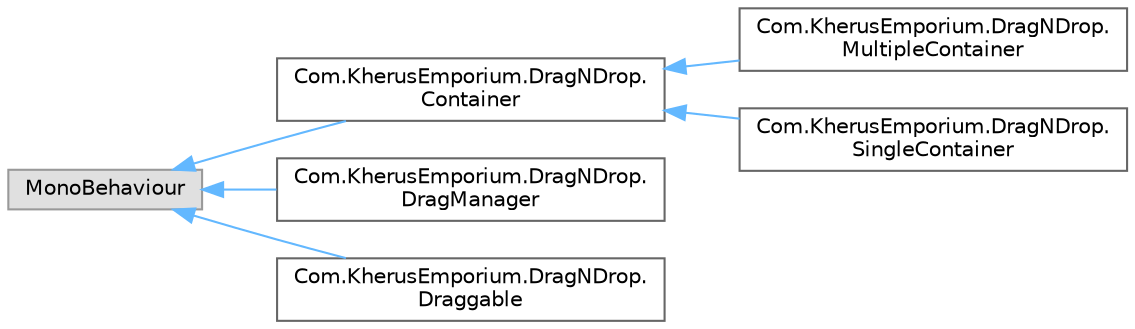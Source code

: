 digraph "Graphical Class Hierarchy"
{
 // LATEX_PDF_SIZE
  bgcolor="transparent";
  edge [fontname=Helvetica,fontsize=10,labelfontname=Helvetica,labelfontsize=10];
  node [fontname=Helvetica,fontsize=10,shape=box,height=0.2,width=0.4];
  rankdir="LR";
  Node0 [id="Node000000",label="MonoBehaviour",height=0.2,width=0.4,color="grey60", fillcolor="#E0E0E0", style="filled",tooltip=" "];
  Node0 -> Node1 [id="edge5_Node000000_Node000001",dir="back",color="steelblue1",style="solid",tooltip=" "];
  Node1 [id="Node000001",label="Com.KherusEmporium.DragNDrop.\lContainer",height=0.2,width=0.4,color="grey40", fillcolor="white", style="filled",URL="$class_com_1_1_kherus_emporium_1_1_drag_n_drop_1_1_container.html",tooltip=" "];
  Node1 -> Node2 [id="edge6_Node000001_Node000002",dir="back",color="steelblue1",style="solid",tooltip=" "];
  Node2 [id="Node000002",label="Com.KherusEmporium.DragNDrop.\lMultipleContainer",height=0.2,width=0.4,color="grey40", fillcolor="white", style="filled",URL="$class_com_1_1_kherus_emporium_1_1_drag_n_drop_1_1_multiple_container.html",tooltip=" "];
  Node1 -> Node3 [id="edge7_Node000001_Node000003",dir="back",color="steelblue1",style="solid",tooltip=" "];
  Node3 [id="Node000003",label="Com.KherusEmporium.DragNDrop.\lSingleContainer",height=0.2,width=0.4,color="grey40", fillcolor="white", style="filled",URL="$class_com_1_1_kherus_emporium_1_1_drag_n_drop_1_1_single_container.html",tooltip=" "];
  Node0 -> Node4 [id="edge8_Node000000_Node000004",dir="back",color="steelblue1",style="solid",tooltip=" "];
  Node4 [id="Node000004",label="Com.KherusEmporium.DragNDrop.\lDragManager",height=0.2,width=0.4,color="grey40", fillcolor="white", style="filled",URL="$class_com_1_1_kherus_emporium_1_1_drag_n_drop_1_1_drag_manager.html",tooltip="Handler for all drag and drop mouse interactions, singleton."];
  Node0 -> Node5 [id="edge9_Node000000_Node000005",dir="back",color="steelblue1",style="solid",tooltip=" "];
  Node5 [id="Node000005",label="Com.KherusEmporium.DragNDrop.\lDraggable",height=0.2,width=0.4,color="grey40", fillcolor="white", style="filled",URL="$class_com_1_1_kherus_emporium_1_1_drag_n_drop_1_1_draggable.html",tooltip="Class for the objects dragged and contained."];
}
